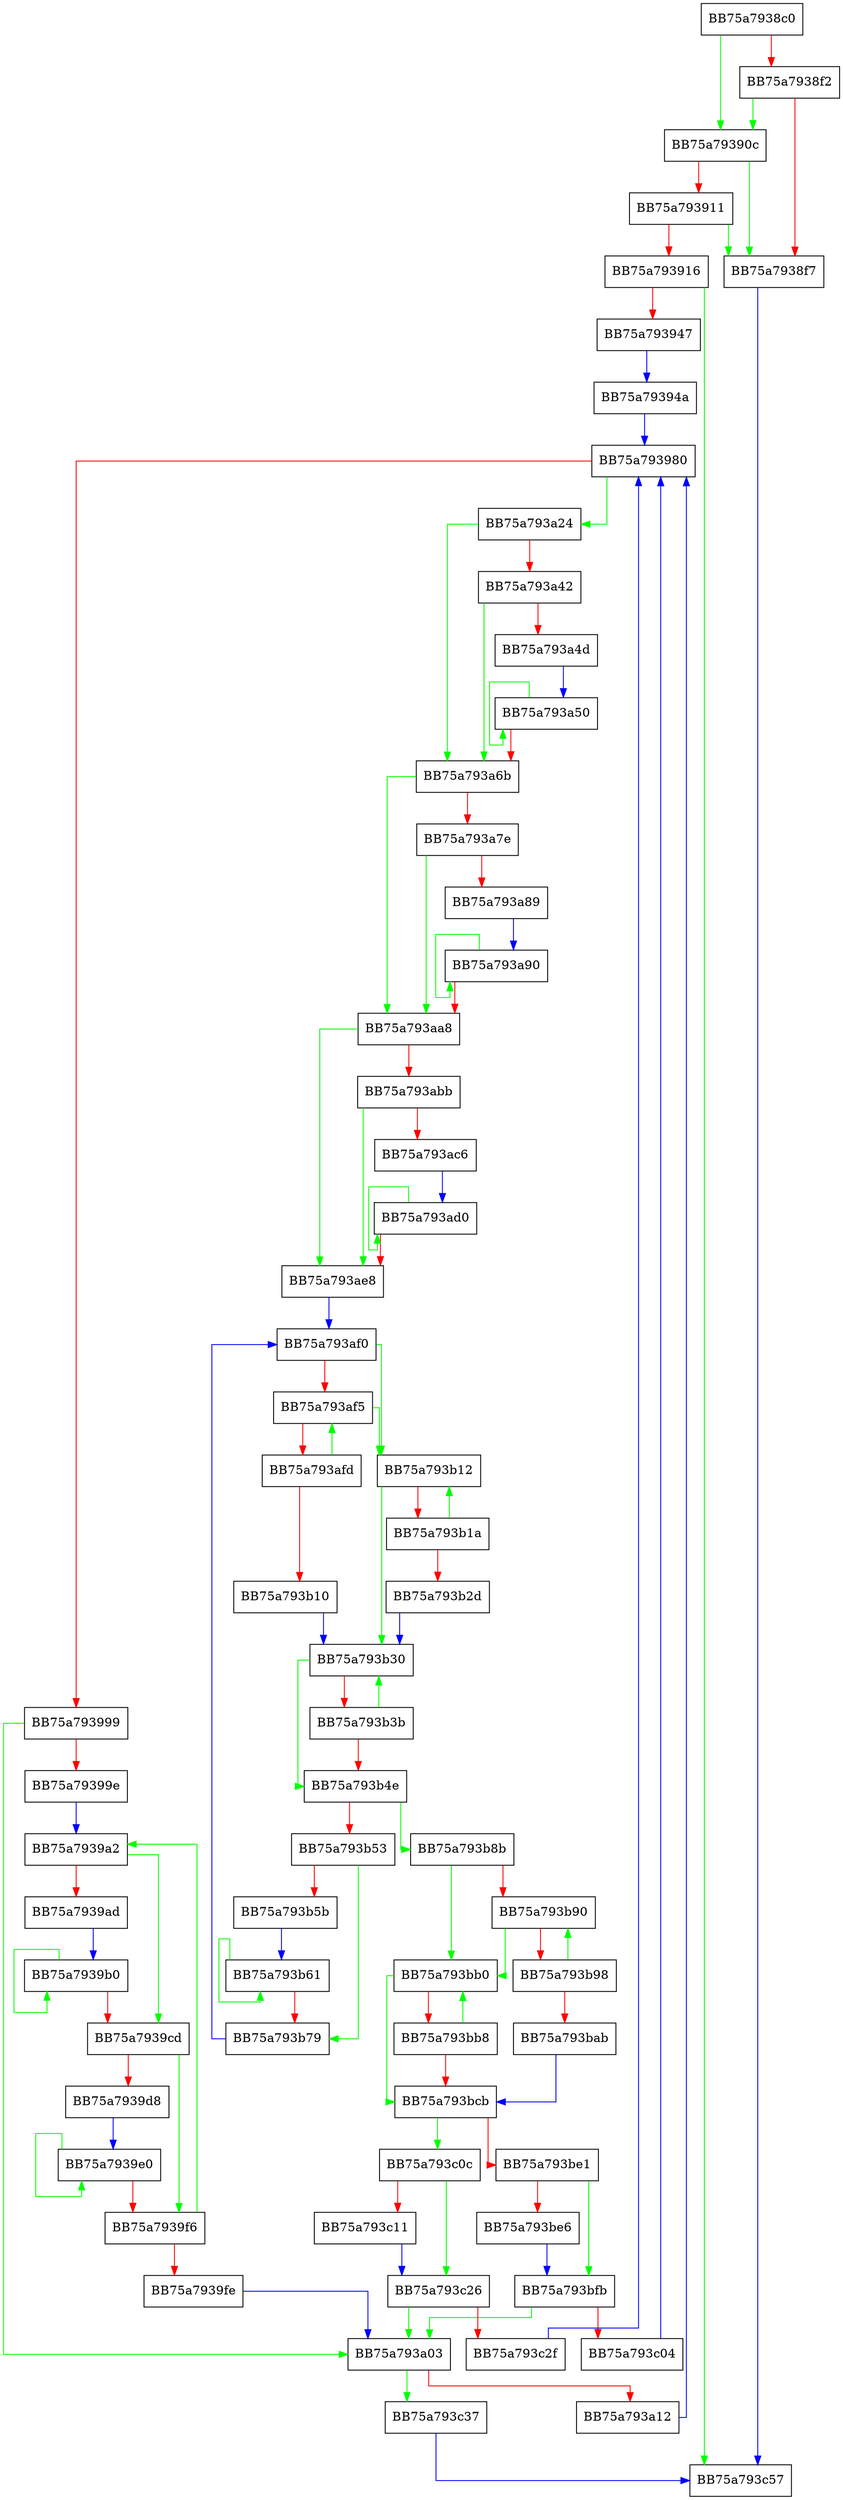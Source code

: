digraph qsort {
  node [shape="box"];
  graph [splines=ortho];
  BB75a7938c0 -> BB75a79390c [color="green"];
  BB75a7938c0 -> BB75a7938f2 [color="red"];
  BB75a7938f2 -> BB75a79390c [color="green"];
  BB75a7938f2 -> BB75a7938f7 [color="red"];
  BB75a7938f7 -> BB75a793c57 [color="blue"];
  BB75a79390c -> BB75a7938f7 [color="green"];
  BB75a79390c -> BB75a793911 [color="red"];
  BB75a793911 -> BB75a7938f7 [color="green"];
  BB75a793911 -> BB75a793916 [color="red"];
  BB75a793916 -> BB75a793c57 [color="green"];
  BB75a793916 -> BB75a793947 [color="red"];
  BB75a793947 -> BB75a79394a [color="blue"];
  BB75a79394a -> BB75a793980 [color="blue"];
  BB75a793980 -> BB75a793a24 [color="green"];
  BB75a793980 -> BB75a793999 [color="red"];
  BB75a793999 -> BB75a793a03 [color="green"];
  BB75a793999 -> BB75a79399e [color="red"];
  BB75a79399e -> BB75a7939a2 [color="blue"];
  BB75a7939a2 -> BB75a7939cd [color="green"];
  BB75a7939a2 -> BB75a7939ad [color="red"];
  BB75a7939ad -> BB75a7939b0 [color="blue"];
  BB75a7939b0 -> BB75a7939b0 [color="green"];
  BB75a7939b0 -> BB75a7939cd [color="red"];
  BB75a7939cd -> BB75a7939f6 [color="green"];
  BB75a7939cd -> BB75a7939d8 [color="red"];
  BB75a7939d8 -> BB75a7939e0 [color="blue"];
  BB75a7939e0 -> BB75a7939e0 [color="green"];
  BB75a7939e0 -> BB75a7939f6 [color="red"];
  BB75a7939f6 -> BB75a7939a2 [color="green"];
  BB75a7939f6 -> BB75a7939fe [color="red"];
  BB75a7939fe -> BB75a793a03 [color="blue"];
  BB75a793a03 -> BB75a793c37 [color="green"];
  BB75a793a03 -> BB75a793a12 [color="red"];
  BB75a793a12 -> BB75a793980 [color="blue"];
  BB75a793a24 -> BB75a793a6b [color="green"];
  BB75a793a24 -> BB75a793a42 [color="red"];
  BB75a793a42 -> BB75a793a6b [color="green"];
  BB75a793a42 -> BB75a793a4d [color="red"];
  BB75a793a4d -> BB75a793a50 [color="blue"];
  BB75a793a50 -> BB75a793a50 [color="green"];
  BB75a793a50 -> BB75a793a6b [color="red"];
  BB75a793a6b -> BB75a793aa8 [color="green"];
  BB75a793a6b -> BB75a793a7e [color="red"];
  BB75a793a7e -> BB75a793aa8 [color="green"];
  BB75a793a7e -> BB75a793a89 [color="red"];
  BB75a793a89 -> BB75a793a90 [color="blue"];
  BB75a793a90 -> BB75a793a90 [color="green"];
  BB75a793a90 -> BB75a793aa8 [color="red"];
  BB75a793aa8 -> BB75a793ae8 [color="green"];
  BB75a793aa8 -> BB75a793abb [color="red"];
  BB75a793abb -> BB75a793ae8 [color="green"];
  BB75a793abb -> BB75a793ac6 [color="red"];
  BB75a793ac6 -> BB75a793ad0 [color="blue"];
  BB75a793ad0 -> BB75a793ad0 [color="green"];
  BB75a793ad0 -> BB75a793ae8 [color="red"];
  BB75a793ae8 -> BB75a793af0 [color="blue"];
  BB75a793af0 -> BB75a793b12 [color="green"];
  BB75a793af0 -> BB75a793af5 [color="red"];
  BB75a793af5 -> BB75a793b12 [color="green"];
  BB75a793af5 -> BB75a793afd [color="red"];
  BB75a793afd -> BB75a793af5 [color="green"];
  BB75a793afd -> BB75a793b10 [color="red"];
  BB75a793b10 -> BB75a793b30 [color="blue"];
  BB75a793b12 -> BB75a793b30 [color="green"];
  BB75a793b12 -> BB75a793b1a [color="red"];
  BB75a793b1a -> BB75a793b12 [color="green"];
  BB75a793b1a -> BB75a793b2d [color="red"];
  BB75a793b2d -> BB75a793b30 [color="blue"];
  BB75a793b30 -> BB75a793b4e [color="green"];
  BB75a793b30 -> BB75a793b3b [color="red"];
  BB75a793b3b -> BB75a793b30 [color="green"];
  BB75a793b3b -> BB75a793b4e [color="red"];
  BB75a793b4e -> BB75a793b8b [color="green"];
  BB75a793b4e -> BB75a793b53 [color="red"];
  BB75a793b53 -> BB75a793b79 [color="green"];
  BB75a793b53 -> BB75a793b5b [color="red"];
  BB75a793b5b -> BB75a793b61 [color="blue"];
  BB75a793b61 -> BB75a793b61 [color="green"];
  BB75a793b61 -> BB75a793b79 [color="red"];
  BB75a793b79 -> BB75a793af0 [color="blue"];
  BB75a793b8b -> BB75a793bb0 [color="green"];
  BB75a793b8b -> BB75a793b90 [color="red"];
  BB75a793b90 -> BB75a793bb0 [color="green"];
  BB75a793b90 -> BB75a793b98 [color="red"];
  BB75a793b98 -> BB75a793b90 [color="green"];
  BB75a793b98 -> BB75a793bab [color="red"];
  BB75a793bab -> BB75a793bcb [color="blue"];
  BB75a793bb0 -> BB75a793bcb [color="green"];
  BB75a793bb0 -> BB75a793bb8 [color="red"];
  BB75a793bb8 -> BB75a793bb0 [color="green"];
  BB75a793bb8 -> BB75a793bcb [color="red"];
  BB75a793bcb -> BB75a793c0c [color="green"];
  BB75a793bcb -> BB75a793be1 [color="red"];
  BB75a793be1 -> BB75a793bfb [color="green"];
  BB75a793be1 -> BB75a793be6 [color="red"];
  BB75a793be6 -> BB75a793bfb [color="blue"];
  BB75a793bfb -> BB75a793a03 [color="green"];
  BB75a793bfb -> BB75a793c04 [color="red"];
  BB75a793c04 -> BB75a793980 [color="blue"];
  BB75a793c0c -> BB75a793c26 [color="green"];
  BB75a793c0c -> BB75a793c11 [color="red"];
  BB75a793c11 -> BB75a793c26 [color="blue"];
  BB75a793c26 -> BB75a793a03 [color="green"];
  BB75a793c26 -> BB75a793c2f [color="red"];
  BB75a793c2f -> BB75a793980 [color="blue"];
  BB75a793c37 -> BB75a793c57 [color="blue"];
}